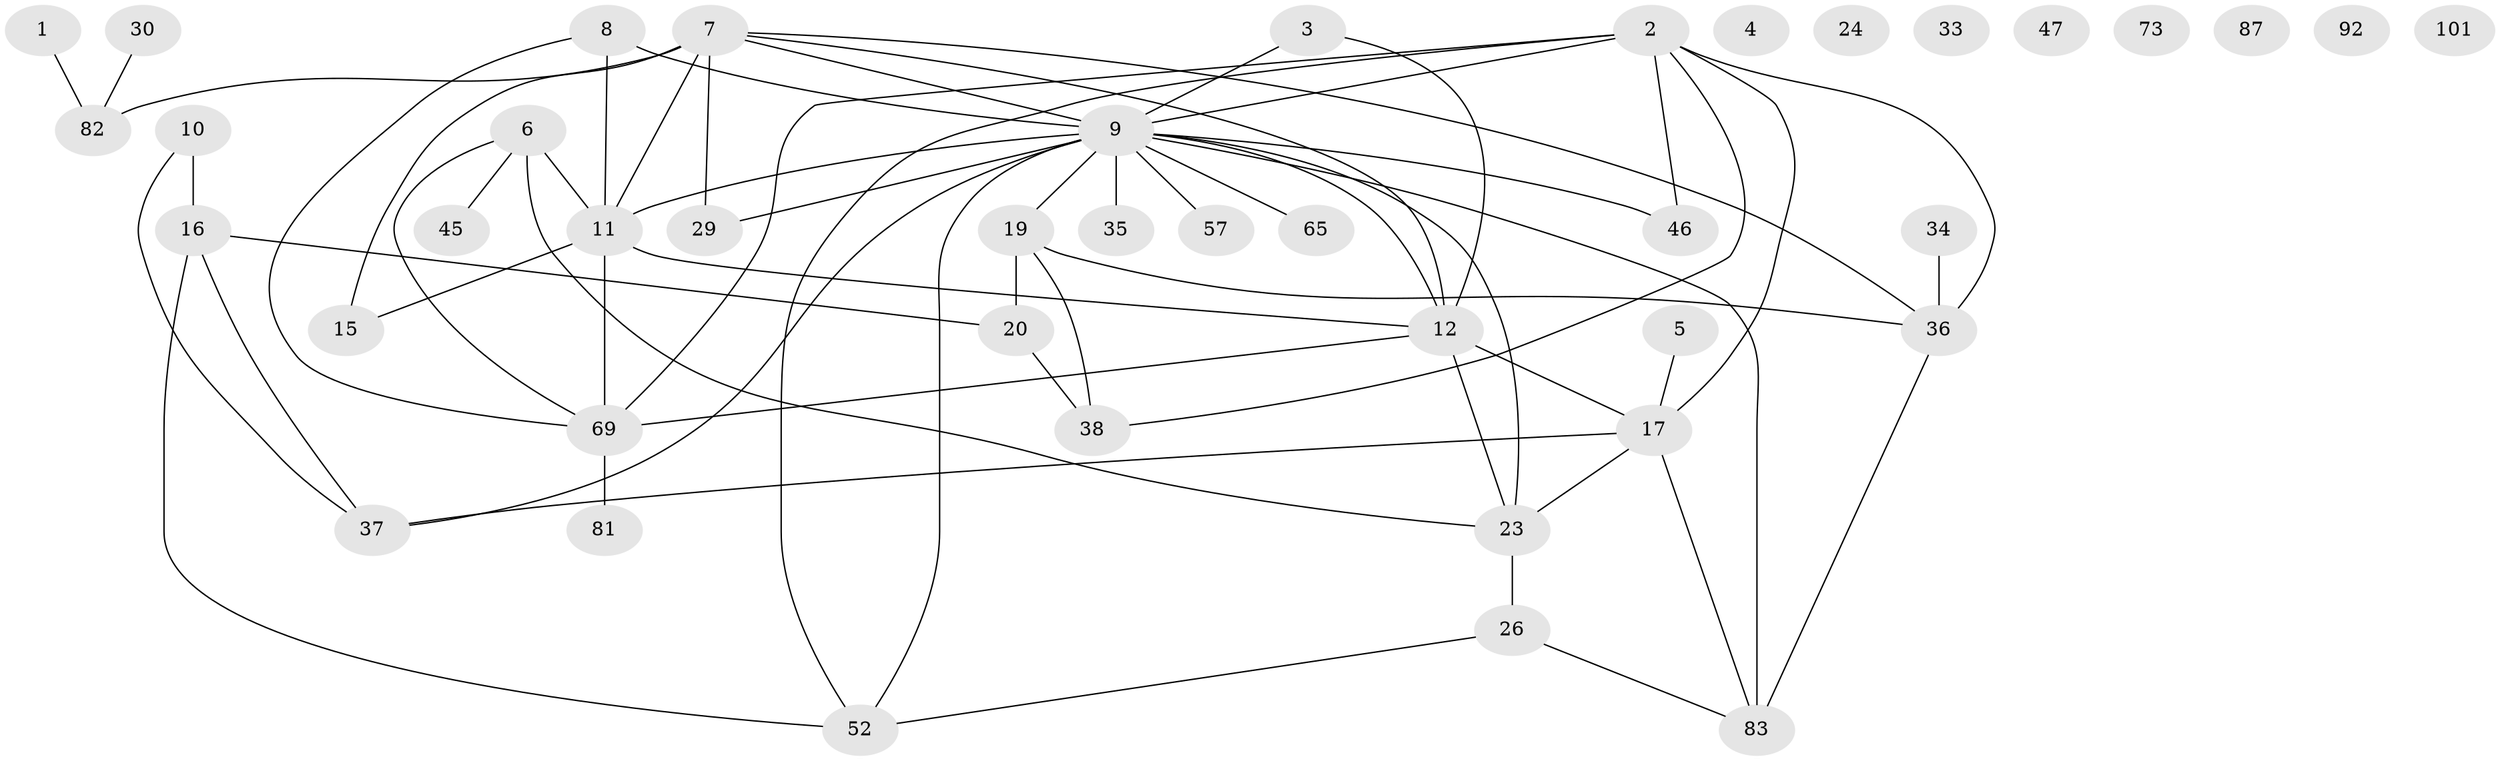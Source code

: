 // original degree distribution, {1: 0.1553398058252427, 4: 0.18446601941747573, 2: 0.2815533980582524, 0: 0.07766990291262135, 3: 0.22330097087378642, 7: 0.02912621359223301, 6: 0.02912621359223301, 5: 0.019417475728155338}
// Generated by graph-tools (version 1.1) at 2025/16/03/04/25 18:16:29]
// undirected, 42 vertices, 62 edges
graph export_dot {
graph [start="1"]
  node [color=gray90,style=filled];
  1 [super="+14"];
  2 [super="+51+64+66+22"];
  3;
  4;
  5 [super="+31"];
  6 [super="+98+53"];
  7 [super="+18+75+50+25"];
  8 [super="+93+58+13"];
  9 [super="+77+39+40+43+48+55"];
  10;
  11 [super="+100+27"];
  12 [super="+32+97+62"];
  15 [super="+56"];
  16 [super="+91+72"];
  17 [super="+89+49"];
  19 [super="+21+54"];
  20 [super="+99"];
  23 [super="+42"];
  24;
  26;
  29;
  30;
  33;
  34 [super="+86"];
  35;
  36 [super="+78+44+88"];
  37 [super="+71"];
  38 [super="+79"];
  45;
  46 [super="+59+63"];
  47;
  52 [super="+61"];
  57;
  65 [super="+76"];
  69 [super="+80"];
  73;
  81;
  82 [super="+84"];
  83 [super="+102+95"];
  87;
  92;
  101;
  1 -- 82;
  2 -- 38;
  2 -- 46 [weight=2];
  2 -- 17;
  2 -- 69;
  2 -- 9 [weight=2];
  2 -- 52;
  2 -- 36;
  3 -- 12;
  3 -- 9;
  5 -- 17;
  6 -- 69;
  6 -- 45;
  6 -- 11 [weight=2];
  6 -- 23;
  7 -- 82;
  7 -- 9;
  7 -- 12 [weight=2];
  7 -- 36;
  7 -- 29;
  7 -- 15 [weight=2];
  7 -- 11;
  8 -- 9 [weight=2];
  8 -- 69;
  8 -- 11;
  9 -- 35 [weight=2];
  9 -- 65;
  9 -- 19 [weight=2];
  9 -- 29;
  9 -- 83;
  9 -- 37;
  9 -- 57;
  9 -- 52;
  9 -- 12 [weight=2];
  9 -- 46;
  9 -- 23;
  9 -- 11;
  10 -- 16;
  10 -- 37;
  11 -- 69;
  11 -- 12;
  11 -- 15;
  12 -- 17;
  12 -- 23;
  12 -- 69;
  16 -- 20;
  16 -- 52;
  16 -- 37;
  17 -- 83;
  17 -- 23;
  17 -- 37;
  19 -- 38;
  19 -- 20;
  19 -- 36;
  20 -- 38;
  23 -- 26;
  26 -- 83;
  26 -- 52;
  30 -- 82;
  34 -- 36;
  36 -- 83 [weight=2];
  69 -- 81;
}
